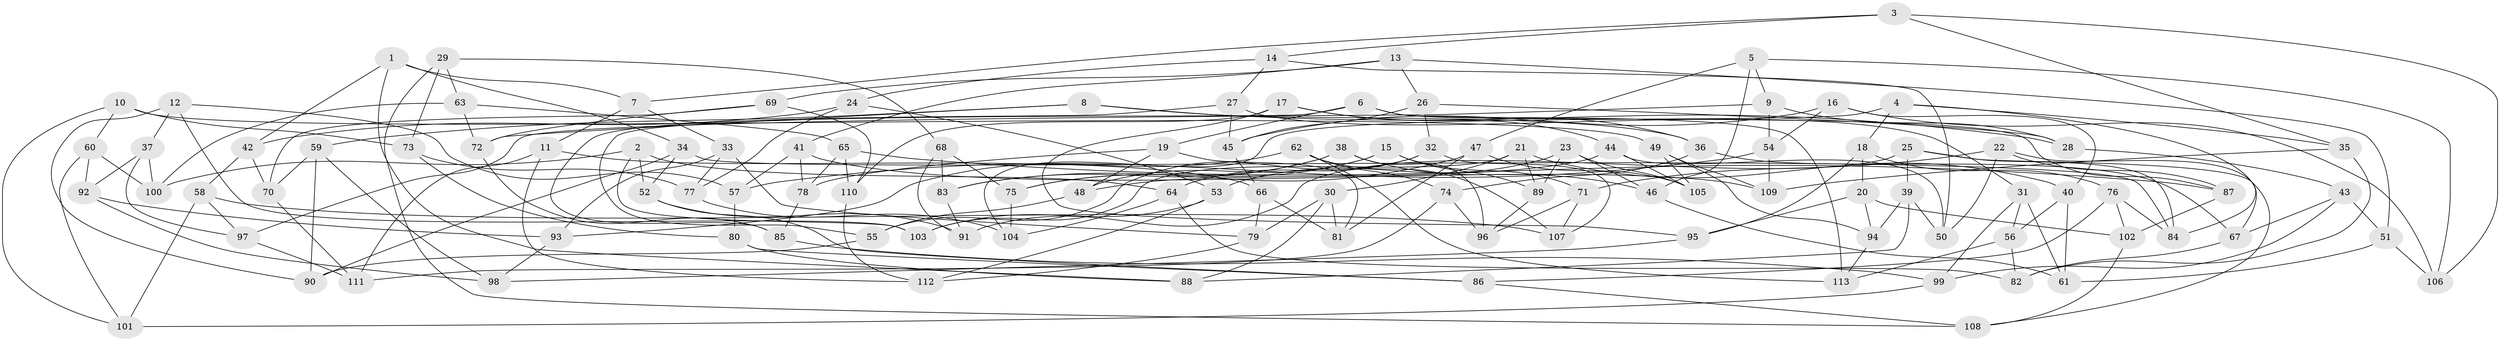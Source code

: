 // coarse degree distribution, {7: 0.08823529411764706, 9: 0.14705882352941177, 6: 0.2647058823529412, 8: 0.2647058823529412, 10: 0.029411764705882353, 11: 0.029411764705882353, 3: 0.08823529411764706, 4: 0.029411764705882353, 5: 0.058823529411764705}
// Generated by graph-tools (version 1.1) at 2025/53/03/04/25 22:53:47]
// undirected, 113 vertices, 226 edges
graph export_dot {
  node [color=gray90,style=filled];
  1;
  2;
  3;
  4;
  5;
  6;
  7;
  8;
  9;
  10;
  11;
  12;
  13;
  14;
  15;
  16;
  17;
  18;
  19;
  20;
  21;
  22;
  23;
  24;
  25;
  26;
  27;
  28;
  29;
  30;
  31;
  32;
  33;
  34;
  35;
  36;
  37;
  38;
  39;
  40;
  41;
  42;
  43;
  44;
  45;
  46;
  47;
  48;
  49;
  50;
  51;
  52;
  53;
  54;
  55;
  56;
  57;
  58;
  59;
  60;
  61;
  62;
  63;
  64;
  65;
  66;
  67;
  68;
  69;
  70;
  71;
  72;
  73;
  74;
  75;
  76;
  77;
  78;
  79;
  80;
  81;
  82;
  83;
  84;
  85;
  86;
  87;
  88;
  89;
  90;
  91;
  92;
  93;
  94;
  95;
  96;
  97;
  98;
  99;
  100;
  101;
  102;
  103;
  104;
  105;
  106;
  107;
  108;
  109;
  110;
  111;
  112;
  113;
  1 -- 34;
  1 -- 42;
  1 -- 7;
  1 -- 88;
  2 -- 100;
  2 -- 103;
  2 -- 52;
  2 -- 64;
  3 -- 14;
  3 -- 7;
  3 -- 35;
  3 -- 106;
  4 -- 104;
  4 -- 35;
  4 -- 18;
  4 -- 84;
  5 -- 47;
  5 -- 9;
  5 -- 106;
  5 -- 46;
  6 -- 87;
  6 -- 19;
  6 -- 113;
  6 -- 55;
  7 -- 33;
  7 -- 11;
  8 -- 28;
  8 -- 59;
  8 -- 36;
  8 -- 72;
  9 -- 28;
  9 -- 97;
  9 -- 54;
  10 -- 49;
  10 -- 60;
  10 -- 101;
  10 -- 73;
  11 -- 66;
  11 -- 111;
  11 -- 112;
  12 -- 37;
  12 -- 57;
  12 -- 103;
  12 -- 90;
  13 -- 51;
  13 -- 26;
  13 -- 69;
  13 -- 41;
  14 -- 27;
  14 -- 50;
  14 -- 24;
  15 -- 89;
  15 -- 48;
  15 -- 75;
  15 -- 71;
  16 -- 54;
  16 -- 40;
  16 -- 106;
  16 -- 45;
  17 -- 95;
  17 -- 110;
  17 -- 36;
  17 -- 44;
  18 -- 76;
  18 -- 20;
  18 -- 95;
  19 -- 81;
  19 -- 78;
  19 -- 48;
  20 -- 102;
  20 -- 95;
  20 -- 94;
  21 -- 40;
  21 -- 89;
  21 -- 30;
  21 -- 103;
  22 -- 67;
  22 -- 50;
  22 -- 87;
  22 -- 71;
  23 -- 46;
  23 -- 105;
  23 -- 89;
  23 -- 53;
  24 -- 53;
  24 -- 42;
  24 -- 77;
  25 -- 39;
  25 -- 108;
  25 -- 91;
  25 -- 84;
  26 -- 45;
  26 -- 28;
  26 -- 32;
  27 -- 85;
  27 -- 31;
  27 -- 45;
  28 -- 43;
  29 -- 63;
  29 -- 108;
  29 -- 68;
  29 -- 73;
  30 -- 81;
  30 -- 79;
  30 -- 88;
  31 -- 99;
  31 -- 56;
  31 -- 61;
  32 -- 107;
  32 -- 64;
  32 -- 55;
  33 -- 77;
  33 -- 93;
  33 -- 79;
  34 -- 52;
  34 -- 90;
  34 -- 84;
  35 -- 109;
  35 -- 82;
  36 -- 74;
  36 -- 67;
  37 -- 97;
  37 -- 100;
  37 -- 92;
  38 -- 75;
  38 -- 83;
  38 -- 46;
  38 -- 96;
  39 -- 88;
  39 -- 94;
  39 -- 50;
  40 -- 61;
  40 -- 56;
  41 -- 109;
  41 -- 57;
  41 -- 78;
  42 -- 70;
  42 -- 58;
  43 -- 67;
  43 -- 51;
  43 -- 99;
  44 -- 50;
  44 -- 48;
  44 -- 105;
  45 -- 66;
  46 -- 61;
  47 -- 105;
  47 -- 83;
  47 -- 81;
  48 -- 55;
  49 -- 94;
  49 -- 109;
  49 -- 105;
  51 -- 61;
  51 -- 106;
  52 -- 86;
  52 -- 91;
  53 -- 103;
  53 -- 112;
  54 -- 57;
  54 -- 109;
  55 -- 90;
  56 -- 82;
  56 -- 113;
  57 -- 80;
  58 -- 107;
  58 -- 97;
  58 -- 101;
  59 -- 98;
  59 -- 90;
  59 -- 70;
  60 -- 100;
  60 -- 101;
  60 -- 92;
  62 -- 74;
  62 -- 113;
  62 -- 93;
  62 -- 107;
  63 -- 100;
  63 -- 65;
  63 -- 72;
  64 -- 82;
  64 -- 104;
  65 -- 87;
  65 -- 78;
  65 -- 110;
  66 -- 81;
  66 -- 79;
  67 -- 82;
  68 -- 75;
  68 -- 83;
  68 -- 91;
  69 -- 72;
  69 -- 110;
  69 -- 70;
  70 -- 111;
  71 -- 96;
  71 -- 107;
  72 -- 85;
  73 -- 77;
  73 -- 80;
  74 -- 111;
  74 -- 96;
  75 -- 104;
  76 -- 86;
  76 -- 102;
  76 -- 84;
  77 -- 104;
  78 -- 85;
  79 -- 112;
  80 -- 86;
  80 -- 88;
  83 -- 91;
  85 -- 99;
  86 -- 108;
  87 -- 102;
  89 -- 96;
  92 -- 98;
  92 -- 93;
  93 -- 98;
  94 -- 113;
  95 -- 98;
  97 -- 111;
  99 -- 101;
  102 -- 108;
  110 -- 112;
}
